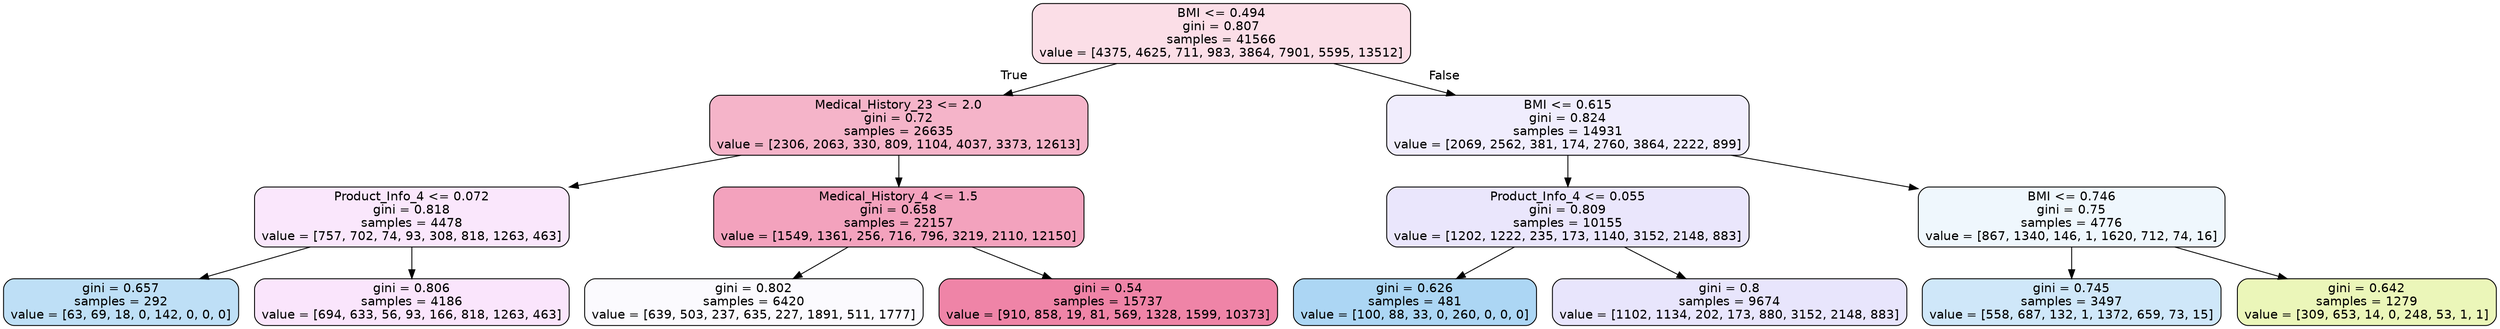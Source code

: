 digraph Tree {
node [shape=box, style="filled, rounded", color="black", fontname=helvetica] ;
edge [fontname=helvetica] ;
0 [label="BMI <= 0.494\ngini = 0.807\nsamples = 41566\nvalue = [4375, 4625, 711, 983, 3864, 7901, 5595, 13512]", fillcolor="#fbdee7"] ;
1 [label="Medical_History_23 <= 2.0\ngini = 0.72\nsamples = 26635\nvalue = [2306, 2063, 330, 809, 1104, 4037, 3373, 12613]", fillcolor="#f5b4c9"] ;
0 -> 1 [labeldistance=2.5, labelangle=45, headlabel="True"] ;
2 [label="Product_Info_4 <= 0.072\ngini = 0.818\nsamples = 4478\nvalue = [757, 702, 74, 93, 308, 818, 1263, 463]", fillcolor="#fae7fc"] ;
1 -> 2 ;
3 [label="gini = 0.657\nsamples = 292\nvalue = [63, 69, 18, 0, 142, 0, 0, 0]", fillcolor="#bedff6"] ;
2 -> 3 ;
4 [label="gini = 0.806\nsamples = 4186\nvalue = [694, 633, 56, 93, 166, 818, 1263, 463]", fillcolor="#fae5fc"] ;
2 -> 4 ;
5 [label="Medical_History_4 <= 1.5\ngini = 0.658\nsamples = 22157\nvalue = [1549, 1361, 256, 716, 796, 3219, 2110, 12150]", fillcolor="#f3a2bd"] ;
1 -> 5 ;
6 [label="gini = 0.802\nsamples = 6420\nvalue = [639, 503, 237, 635, 227, 1891, 511, 1777]", fillcolor="#fbfafe"] ;
5 -> 6 ;
7 [label="gini = 0.54\nsamples = 15737\nvalue = [910, 858, 19, 81, 569, 1328, 1599, 10373]", fillcolor="#ef84a7"] ;
5 -> 7 ;
8 [label="BMI <= 0.615\ngini = 0.824\nsamples = 14931\nvalue = [2069, 2562, 381, 174, 2760, 3864, 2222, 899]", fillcolor="#f0edfd"] ;
0 -> 8 [labeldistance=2.5, labelangle=-45, headlabel="False"] ;
9 [label="Product_Info_4 <= 0.055\ngini = 0.809\nsamples = 10155\nvalue = [1202, 1222, 235, 173, 1140, 3152, 2148, 883]", fillcolor="#eae6fc"] ;
8 -> 9 ;
10 [label="gini = 0.626\nsamples = 481\nvalue = [100, 88, 33, 0, 260, 0, 0, 0]", fillcolor="#acd6f4"] ;
9 -> 10 ;
11 [label="gini = 0.8\nsamples = 9674\nvalue = [1102, 1134, 202, 173, 880, 3152, 2148, 883]", fillcolor="#e8e5fc"] ;
9 -> 11 ;
12 [label="BMI <= 0.746\ngini = 0.75\nsamples = 4776\nvalue = [867, 1340, 146, 1, 1620, 712, 74, 16]", fillcolor="#eff7fd"] ;
8 -> 12 ;
13 [label="gini = 0.745\nsamples = 3497\nvalue = [558, 687, 132, 1, 1372, 659, 73, 15]", fillcolor="#cfe7f9"] ;
12 -> 13 ;
14 [label="gini = 0.642\nsamples = 1279\nvalue = [309, 653, 14, 0, 248, 53, 1, 1]", fillcolor="#ebf6b9"] ;
12 -> 14 ;
}